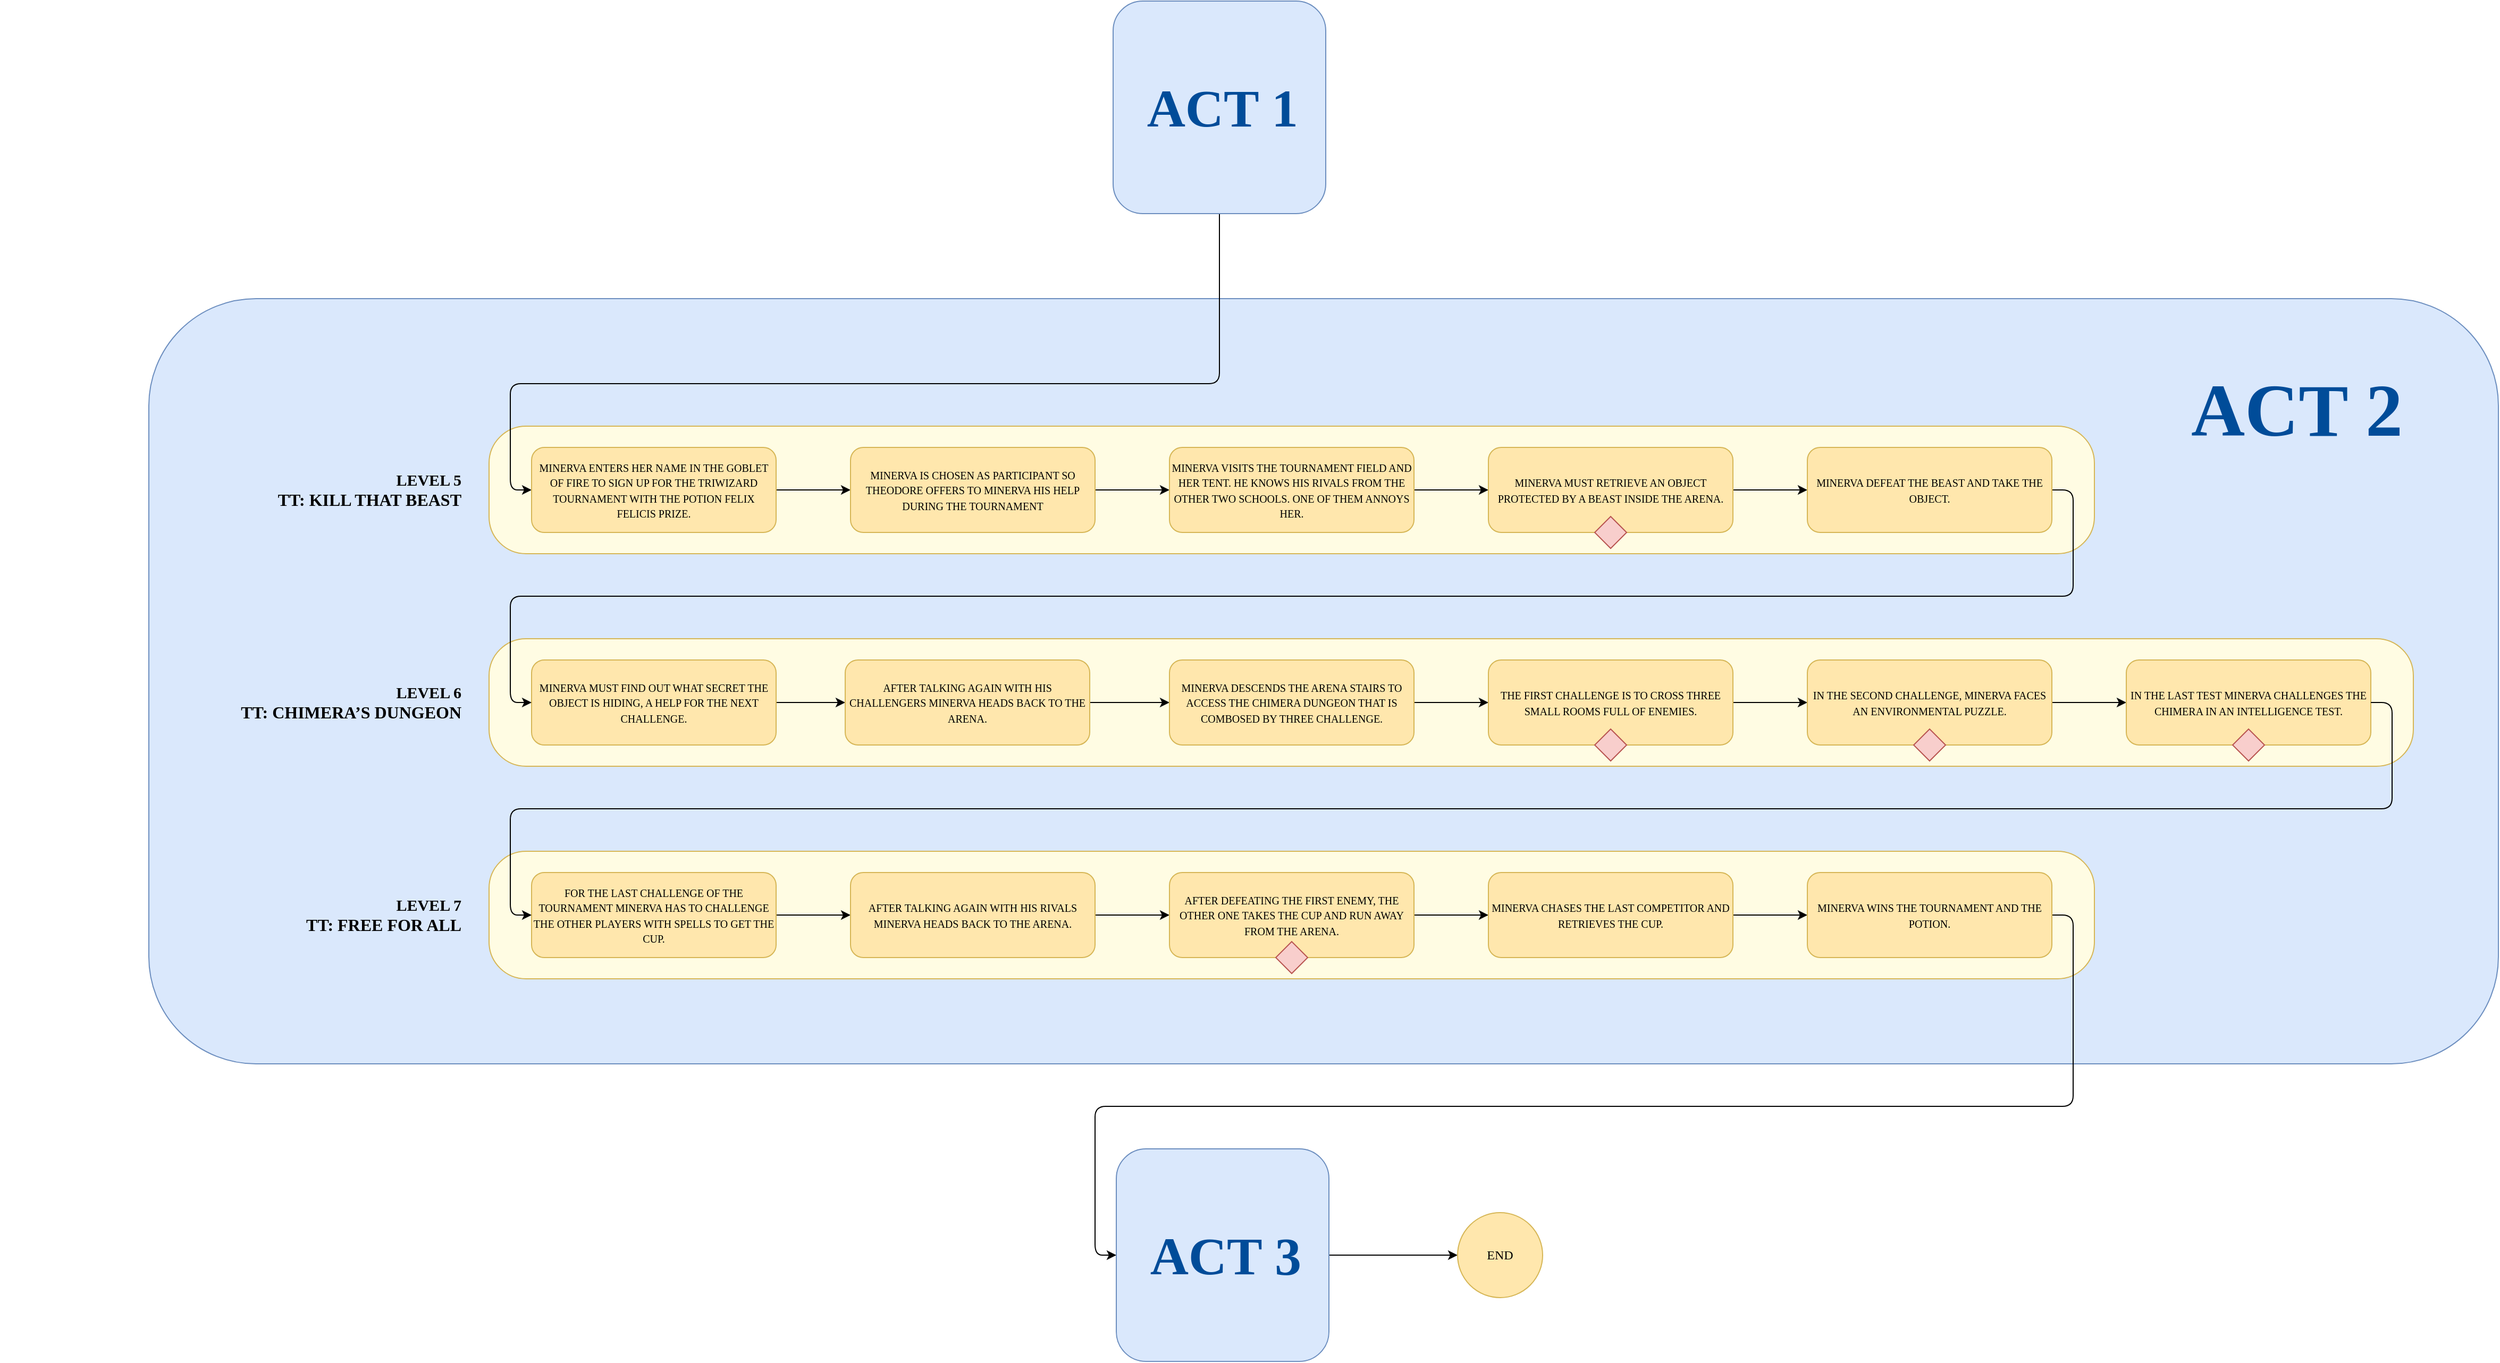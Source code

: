 <mxfile version="13.8.7" type="google"><diagram id="djIPAANchShEJE_sZsIb" name="Page-1"><mxGraphModel dx="4393" dy="1786" grid="1" gridSize="10" guides="1" tooltips="1" connect="1" arrows="1" fold="1" page="1" pageScale="1" pageWidth="827" pageHeight="1169" math="0" shadow="0"><root><mxCell id="0"/><mxCell id="1" parent="0"/><mxCell id="OY9GQjaEpWCMak6lqlGb-1" value="" style="rounded=1;whiteSpace=wrap;html=1;glass=0;sketch=0;shadow=0;arcSize=14;strokeColor=#6c8ebf;fillColor=#DAE8FC;" vertex="1" parent="1"><mxGeometry x="-80" y="1440" width="2210" height="720" as="geometry"/></mxCell><mxCell id="OY9GQjaEpWCMak6lqlGb-2" value="" style="rounded=1;whiteSpace=wrap;html=1;glass=0;sketch=0;shadow=0;arcSize=29;strokeColor=#d6b656;fillColor=#FFFCE3;" vertex="1" parent="1"><mxGeometry x="240" y="1560" width="1510" height="120" as="geometry"/></mxCell><mxCell id="OY9GQjaEpWCMak6lqlGb-3" style="edgeStyle=orthogonalEdgeStyle;rounded=1;orthogonalLoop=1;jettySize=auto;html=1;entryX=0;entryY=0.5;entryDx=0;entryDy=0;fontFamily=Comfortaa;fontSource=https%3A%2F%2Ffonts.googleapis.com%2Fcss%3Ffamily%3DComfortaa;exitX=0.5;exitY=1;exitDx=0;exitDy=0;" edge="1" parent="1" source="OY9GQjaEpWCMak6lqlGb-75" target="OY9GQjaEpWCMak6lqlGb-6"><mxGeometry relative="1" as="geometry"><Array as="points"><mxPoint x="927" y="1520"/><mxPoint x="260" y="1520"/><mxPoint x="260" y="1620"/></Array><mxPoint x="695" y="1500" as="sourcePoint"/></mxGeometry></mxCell><mxCell id="OY9GQjaEpWCMak6lqlGb-5" style="edgeStyle=orthogonalEdgeStyle;rounded=0;orthogonalLoop=1;jettySize=auto;html=1;exitX=1;exitY=0.5;exitDx=0;exitDy=0;entryX=0;entryY=0.5;entryDx=0;entryDy=0;" edge="1" parent="1" source="OY9GQjaEpWCMak6lqlGb-6" target="OY9GQjaEpWCMak6lqlGb-8"><mxGeometry relative="1" as="geometry"/></mxCell><mxCell id="OY9GQjaEpWCMak6lqlGb-6" value="&lt;font face=&quot;comfortaa&quot;&gt;&lt;span style=&quot;font-size: 10px&quot;&gt;MINERVA ENTERS HER NAME IN THE GOBLET OF FIRE TO SIGN UP FOR THE TRIWIZARD TOURNAMENT WITH THE POTION FELIX FELICIS PRIZE.&lt;/span&gt;&lt;/font&gt;" style="rounded=1;whiteSpace=wrap;html=1;strokeColor=#d6b656;fillColor=#FFE7AD;align=center;perimeterSpacing=0;spacingTop=0;shadow=0;" vertex="1" parent="1"><mxGeometry x="280" y="1580" width="230" height="80" as="geometry"/></mxCell><mxCell id="OY9GQjaEpWCMak6lqlGb-7" style="edgeStyle=orthogonalEdgeStyle;rounded=0;orthogonalLoop=1;jettySize=auto;html=1;exitX=1;exitY=0.5;exitDx=0;exitDy=0;entryX=0;entryY=0.5;entryDx=0;entryDy=0;" edge="1" parent="1" source="OY9GQjaEpWCMak6lqlGb-8" target="OY9GQjaEpWCMak6lqlGb-9"><mxGeometry relative="1" as="geometry"/></mxCell><mxCell id="OY9GQjaEpWCMak6lqlGb-8" value="&lt;font style=&quot;font-size: 10px&quot; face=&quot;Comfortaa&quot; data-font-src=&quot;https://fonts.googleapis.com/css?family=Comfortaa&quot;&gt;MINERVA IS CHOSEN AS PARTICIPANT SO THEODORE OFFERS TO MINERVA HIS HELP DURING THE TOURNAMENT&lt;/font&gt;" style="rounded=1;whiteSpace=wrap;html=1;strokeColor=#d6b656;fillColor=#FFE7AD;align=center;perimeterSpacing=0;spacingTop=0;shadow=0;" vertex="1" parent="1"><mxGeometry x="580" y="1580" width="230" height="80" as="geometry"/></mxCell><mxCell id="OY9GQjaEpWCMak6lqlGb-78" style="edgeStyle=orthogonalEdgeStyle;rounded=0;orthogonalLoop=1;jettySize=auto;html=1;exitX=1;exitY=0.5;exitDx=0;exitDy=0;entryX=0;entryY=0.5;entryDx=0;entryDy=0;" edge="1" parent="1" source="OY9GQjaEpWCMak6lqlGb-9" target="OY9GQjaEpWCMak6lqlGb-77"><mxGeometry relative="1" as="geometry"/></mxCell><mxCell id="OY9GQjaEpWCMak6lqlGb-9" value="&lt;font face=&quot;comfortaa&quot;&gt;&lt;span style=&quot;font-size: 10px&quot;&gt;MINERVA VISITS THE TOURNAMENT FIELD AND HER TENT. HE KNOWS HIS RIVALS FROM THE OTHER TWO SCHOOLS. ONE OF THEM ANNOYS HER.&lt;/span&gt;&lt;/font&gt;" style="rounded=1;whiteSpace=wrap;html=1;strokeColor=#d6b656;fillColor=#FFE7AD;align=center;perimeterSpacing=0;spacingTop=0;shadow=0;" vertex="1" parent="1"><mxGeometry x="880" y="1580" width="230" height="80" as="geometry"/></mxCell><mxCell id="OY9GQjaEpWCMak6lqlGb-10" value="&lt;font style=&quot;font-size: 15px&quot;&gt;&lt;b&gt;LEVEL 5&lt;br&gt;&lt;/b&gt;&lt;span id=&quot;docs-internal-guid-96945d4b-7fff-3005-2ca5-67030a1a33d7&quot;&gt;&lt;span style=&quot;font-size: 12pt ; font-family: &amp;#34;comfortaa&amp;#34; , cursive ; background-color: transparent ; font-weight: 700 ; vertical-align: baseline&quot;&gt;TT: KILL THAT BEAST&lt;/span&gt;&lt;/span&gt;&lt;b&gt;&lt;br&gt;&lt;/b&gt;&lt;/font&gt;" style="text;html=1;strokeColor=none;fillColor=none;align=right;verticalAlign=middle;whiteSpace=wrap;rounded=0;shadow=0;fontFamily=Comfortaa;fontSource=https%3A%2F%2Ffonts.googleapis.com%2Fcss%3Ffamily%3DComfortaa;" vertex="1" parent="1"><mxGeometry x="-220" y="1610" width="436" height="20" as="geometry"/></mxCell><mxCell id="OY9GQjaEpWCMak6lqlGb-11" value="" style="rounded=1;whiteSpace=wrap;html=1;glass=0;sketch=0;shadow=0;arcSize=29;strokeColor=#d6b656;fillColor=#FFFCE3;" vertex="1" parent="1"><mxGeometry x="240" y="1760" width="1810" height="120" as="geometry"/></mxCell><mxCell id="OY9GQjaEpWCMak6lqlGb-12" value="&lt;font&gt;&lt;b&gt;&lt;span style=&quot;font-size: 15px&quot;&gt;LEVEL 6&lt;br&gt;&lt;div&gt;&lt;span style=&quot;font-weight: normal&quot; id=&quot;docs-internal-guid-5c2ebdb3-7fff-c2d7-bf4a-fe7becda3f23&quot;&gt;&lt;span style=&quot;font-size: 12pt ; font-family: &amp;#34;comfortaa&amp;#34; , cursive ; background-color: transparent ; font-weight: 700 ; vertical-align: baseline&quot;&gt;TT: CHIMERA’S DUNGEON&lt;/span&gt;&lt;/span&gt;&lt;br&gt;&lt;/div&gt;&lt;/span&gt;&lt;/b&gt;&lt;/font&gt;" style="text;html=1;strokeColor=none;fillColor=none;align=right;verticalAlign=middle;whiteSpace=wrap;rounded=0;shadow=0;fontFamily=Comfortaa;fontSource=https%3A%2F%2Ffonts.googleapis.com%2Fcss%3Ffamily%3DComfortaa;" vertex="1" parent="1"><mxGeometry x="-220" y="1810" width="436" height="20" as="geometry"/></mxCell><mxCell id="OY9GQjaEpWCMak6lqlGb-13" style="edgeStyle=orthogonalEdgeStyle;rounded=1;orthogonalLoop=1;jettySize=auto;html=1;exitX=1;exitY=0.5;exitDx=0;exitDy=0;entryX=0;entryY=0.5;entryDx=0;entryDy=0;fontFamily=Comfortaa;fontSource=https%3A%2F%2Ffonts.googleapis.com%2Fcss%3Ffamily%3DComfortaa;" edge="1" parent="1" source="OY9GQjaEpWCMak6lqlGb-14" target="OY9GQjaEpWCMak6lqlGb-17"><mxGeometry relative="1" as="geometry"/></mxCell><mxCell id="OY9GQjaEpWCMak6lqlGb-14" value="&lt;font face=&quot;comfortaa&quot;&gt;&lt;span style=&quot;font-size: 10px&quot;&gt;MINERVA MUST FIND OUT WHAT SECRET THE OBJECT IS HIDING, A HELP FOR THE NEXT CHALLENGE.&lt;/span&gt;&lt;/font&gt;" style="rounded=1;whiteSpace=wrap;html=1;strokeColor=#d6b656;fillColor=#FFE7AD;align=center;perimeterSpacing=0;spacingTop=0;shadow=0;" vertex="1" parent="1"><mxGeometry x="280" y="1780" width="230" height="80" as="geometry"/></mxCell><mxCell id="OY9GQjaEpWCMak6lqlGb-16" style="edgeStyle=orthogonalEdgeStyle;rounded=1;orthogonalLoop=1;jettySize=auto;html=1;exitX=1;exitY=0.5;exitDx=0;exitDy=0;entryX=0;entryY=0.5;entryDx=0;entryDy=0;fontFamily=Comfortaa;fontSource=https%3A%2F%2Ffonts.googleapis.com%2Fcss%3Ffamily%3DComfortaa;" edge="1" parent="1" source="OY9GQjaEpWCMak6lqlGb-17" target="OY9GQjaEpWCMak6lqlGb-19"><mxGeometry relative="1" as="geometry"/></mxCell><mxCell id="OY9GQjaEpWCMak6lqlGb-17" value="&lt;font face=&quot;comfortaa&quot;&gt;&lt;span style=&quot;font-size: 10px&quot;&gt;AFTER TALKING AGAIN WITH HIS CHALLENGERS MINERVA HEADS BACK TO THE ARENA.&lt;/span&gt;&lt;/font&gt;" style="rounded=1;whiteSpace=wrap;html=1;strokeColor=#d6b656;fillColor=#FFE7AD;align=center;perimeterSpacing=0;spacingTop=0;shadow=0;" vertex="1" parent="1"><mxGeometry x="575" y="1780" width="230" height="80" as="geometry"/></mxCell><mxCell id="OY9GQjaEpWCMak6lqlGb-18" style="edgeStyle=orthogonalEdgeStyle;rounded=1;orthogonalLoop=1;jettySize=auto;html=1;exitX=1;exitY=0.5;exitDx=0;exitDy=0;entryX=0;entryY=0.5;entryDx=0;entryDy=0;fontFamily=Comfortaa;fontSource=https%3A%2F%2Ffonts.googleapis.com%2Fcss%3Ffamily%3DComfortaa;" edge="1" parent="1" source="OY9GQjaEpWCMak6lqlGb-19" target="OY9GQjaEpWCMak6lqlGb-22"><mxGeometry relative="1" as="geometry"/></mxCell><mxCell id="OY9GQjaEpWCMak6lqlGb-19" value="&lt;font face=&quot;comfortaa&quot;&gt;&lt;span style=&quot;font-size: 10px&quot;&gt;MINERVA DESCENDS THE ARENA STAIRS TO ACCESS THE CHIMERA DUNGEON THAT IS COMBOSED BY THREE CHALLENGE.&lt;/span&gt;&lt;/font&gt;" style="rounded=1;whiteSpace=wrap;html=1;strokeColor=#d6b656;fillColor=#FFE7AD;align=center;perimeterSpacing=0;spacingTop=0;shadow=0;" vertex="1" parent="1"><mxGeometry x="880" y="1780" width="230" height="80" as="geometry"/></mxCell><mxCell id="OY9GQjaEpWCMak6lqlGb-21" style="edgeStyle=orthogonalEdgeStyle;rounded=1;orthogonalLoop=1;jettySize=auto;html=1;exitX=1;exitY=0.5;exitDx=0;exitDy=0;entryX=0;entryY=0.5;entryDx=0;entryDy=0;fontFamily=Comfortaa;fontSource=https%3A%2F%2Ffonts.googleapis.com%2Fcss%3Ffamily%3DComfortaa;" edge="1" parent="1" source="OY9GQjaEpWCMak6lqlGb-22" target="OY9GQjaEpWCMak6lqlGb-23"><mxGeometry relative="1" as="geometry"/></mxCell><mxCell id="OY9GQjaEpWCMak6lqlGb-22" value="&lt;font face=&quot;comfortaa&quot;&gt;&lt;span style=&quot;font-size: 10px&quot;&gt;THE FIRST CHALLENGE IS TO CROSS THREE SMALL ROOMS FULL OF ENEMIES.&lt;/span&gt;&lt;/font&gt;" style="rounded=1;whiteSpace=wrap;html=1;strokeColor=#d6b656;fillColor=#FFE7AD;align=center;perimeterSpacing=0;spacingTop=0;shadow=0;" vertex="1" parent="1"><mxGeometry x="1180" y="1780" width="230" height="80" as="geometry"/></mxCell><mxCell id="OY9GQjaEpWCMak6lqlGb-85" style="edgeStyle=orthogonalEdgeStyle;rounded=1;orthogonalLoop=1;jettySize=auto;html=1;exitX=1;exitY=0.5;exitDx=0;exitDy=0;entryX=0;entryY=0.5;entryDx=0;entryDy=0;" edge="1" parent="1" source="OY9GQjaEpWCMak6lqlGb-23" target="OY9GQjaEpWCMak6lqlGb-84"><mxGeometry relative="1" as="geometry"/></mxCell><mxCell id="OY9GQjaEpWCMak6lqlGb-23" value="&lt;font face=&quot;comfortaa&quot;&gt;&lt;span style=&quot;font-size: 10px&quot;&gt;IN THE SECOND CHALLENGE, MINERVA FACES AN ENVIRONMENTAL PUZZLE.&lt;/span&gt;&lt;/font&gt;" style="rounded=1;whiteSpace=wrap;html=1;strokeColor=#d6b656;fillColor=#FFE7AD;align=center;perimeterSpacing=0;spacingTop=0;shadow=0;" vertex="1" parent="1"><mxGeometry x="1480" y="1780" width="230" height="80" as="geometry"/></mxCell><mxCell id="OY9GQjaEpWCMak6lqlGb-60" value="&lt;b style=&quot;font-size: 70px&quot;&gt;&lt;font color=&quot;#004c99&quot;&gt;&lt;font style=&quot;font-size: 70px&quot;&gt;ACT 2&lt;/font&gt;&lt;/font&gt;&lt;/b&gt;" style="text;html=1;strokeColor=none;fillColor=none;align=right;verticalAlign=middle;whiteSpace=wrap;rounded=0;shadow=0;fontFamily=Comfortaa;fontSource=https%3A%2F%2Ffonts.googleapis.com%2Fcss%3Ffamily%3DComfortaa;" vertex="1" parent="1"><mxGeometry x="1820" y="1500" width="222" height="90" as="geometry"/></mxCell><mxCell id="OY9GQjaEpWCMak6lqlGb-62" style="edgeStyle=orthogonalEdgeStyle;rounded=1;orthogonalLoop=1;jettySize=auto;html=1;exitX=1;exitY=0.5;exitDx=0;exitDy=0;entryX=0;entryY=0.5;entryDx=0;entryDy=0;fontFamily=Comfortaa;fontSource=https%3A%2F%2Ffonts.googleapis.com%2Fcss%3Ffamily%3DComfortaa;" edge="1" parent="1" source="OY9GQjaEpWCMak6lqlGb-63" target="OY9GQjaEpWCMak6lqlGb-65"><mxGeometry relative="1" as="geometry"/></mxCell><mxCell id="OY9GQjaEpWCMak6lqlGb-63" value="" style="rounded=1;whiteSpace=wrap;html=1;glass=0;sketch=0;shadow=0;arcSize=14;fillColor=#dae8fc;strokeColor=#6c8ebf;" vertex="1" parent="1"><mxGeometry x="830" y="2240" width="200" height="200" as="geometry"/></mxCell><mxCell id="OY9GQjaEpWCMak6lqlGb-64" value="&lt;b style=&quot;font-size: 50px&quot;&gt;&lt;font color=&quot;#004c99&quot; style=&quot;font-size: 50px&quot;&gt;&lt;font style=&quot;font-size: 50px&quot;&gt;ACT 3&lt;/font&gt;&lt;/font&gt;&lt;/b&gt;" style="text;html=1;strokeColor=none;fillColor=none;align=right;verticalAlign=middle;whiteSpace=wrap;rounded=0;shadow=0;fontFamily=Comfortaa;fontSource=https%3A%2F%2Ffonts.googleapis.com%2Fcss%3Ffamily%3DComfortaa;" vertex="1" parent="1"><mxGeometry x="854" y="2295" width="152" height="90" as="geometry"/></mxCell><mxCell id="OY9GQjaEpWCMak6lqlGb-65" value="&lt;font face=&quot;Comfortaa&quot;&gt;END&lt;/font&gt;" style="ellipse;whiteSpace=wrap;html=1;aspect=fixed;strokeColor=#d6b656;fillColor=#FFE7AD;" vertex="1" parent="1"><mxGeometry x="1151" y="2300" width="80" height="80" as="geometry"/></mxCell><mxCell id="OY9GQjaEpWCMak6lqlGb-75" value="" style="rounded=1;whiteSpace=wrap;html=1;glass=0;sketch=0;shadow=0;arcSize=14;fillColor=#dae8fc;strokeColor=#6c8ebf;" vertex="1" parent="1"><mxGeometry x="827" y="1160" width="200" height="200" as="geometry"/></mxCell><mxCell id="OY9GQjaEpWCMak6lqlGb-76" value="&lt;b style=&quot;font-size: 50px&quot;&gt;&lt;font color=&quot;#004c99&quot; style=&quot;font-size: 50px&quot;&gt;&lt;font style=&quot;font-size: 50px&quot;&gt;ACT 1&lt;/font&gt;&lt;/font&gt;&lt;/b&gt;" style="text;html=1;strokeColor=none;fillColor=none;align=right;verticalAlign=middle;whiteSpace=wrap;rounded=0;shadow=0;fontFamily=Comfortaa;fontSource=https%3A%2F%2Ffonts.googleapis.com%2Fcss%3Ffamily%3DComfortaa;" vertex="1" parent="1"><mxGeometry x="851" y="1215" width="152" height="90" as="geometry"/></mxCell><mxCell id="OY9GQjaEpWCMak6lqlGb-80" style="edgeStyle=orthogonalEdgeStyle;rounded=0;orthogonalLoop=1;jettySize=auto;html=1;exitX=1;exitY=0.5;exitDx=0;exitDy=0;" edge="1" parent="1" source="OY9GQjaEpWCMak6lqlGb-77" target="OY9GQjaEpWCMak6lqlGb-79"><mxGeometry relative="1" as="geometry"/></mxCell><mxCell id="OY9GQjaEpWCMak6lqlGb-77" value="&lt;font face=&quot;comfortaa&quot;&gt;&lt;span style=&quot;font-size: 10px&quot;&gt;MINERVA MUST RETRIEVE AN OBJECT PROTECTED BY A BEAST INSIDE THE ARENA.&lt;/span&gt;&lt;/font&gt;" style="rounded=1;whiteSpace=wrap;html=1;strokeColor=#d6b656;fillColor=#FFE7AD;align=center;perimeterSpacing=0;spacingTop=0;shadow=0;" vertex="1" parent="1"><mxGeometry x="1180" y="1580" width="230" height="80" as="geometry"/></mxCell><mxCell id="OY9GQjaEpWCMak6lqlGb-81" style="edgeStyle=orthogonalEdgeStyle;rounded=1;orthogonalLoop=1;jettySize=auto;html=1;exitX=1;exitY=0.5;exitDx=0;exitDy=0;entryX=0;entryY=0.5;entryDx=0;entryDy=0;" edge="1" parent="1" source="OY9GQjaEpWCMak6lqlGb-79" target="OY9GQjaEpWCMak6lqlGb-14"><mxGeometry relative="1" as="geometry"/></mxCell><mxCell id="OY9GQjaEpWCMak6lqlGb-79" value="&lt;font face=&quot;comfortaa&quot;&gt;&lt;span style=&quot;font-size: 10px&quot;&gt;MINERVA DEFEAT THE BEAST AND TAKE THE OBJECT.&lt;/span&gt;&lt;/font&gt;" style="rounded=1;whiteSpace=wrap;html=1;strokeColor=#d6b656;fillColor=#FFE7AD;align=center;perimeterSpacing=0;spacingTop=0;shadow=0;" vertex="1" parent="1"><mxGeometry x="1480" y="1580" width="230" height="80" as="geometry"/></mxCell><mxCell id="OY9GQjaEpWCMak6lqlGb-82" value="" style="rhombus;whiteSpace=wrap;html=1;shadow=0;fontFamily=Comfortaa;fontSource=https%3A%2F%2Ffonts.googleapis.com%2Fcss%3Ffamily%3DComfortaa;fillColor=#f8cecc;strokeColor=#b85450;" vertex="1" parent="1"><mxGeometry x="1280" y="1645" width="30" height="30" as="geometry"/></mxCell><mxCell id="OY9GQjaEpWCMak6lqlGb-83" value="" style="rhombus;whiteSpace=wrap;html=1;shadow=0;fontFamily=Comfortaa;fontSource=https%3A%2F%2Ffonts.googleapis.com%2Fcss%3Ffamily%3DComfortaa;fillColor=#f8cecc;strokeColor=#b85450;" vertex="1" parent="1"><mxGeometry x="1280" y="1845" width="30" height="30" as="geometry"/></mxCell><mxCell id="OY9GQjaEpWCMak6lqlGb-84" value="&lt;font face=&quot;comfortaa&quot;&gt;&lt;span style=&quot;font-size: 10px&quot;&gt;IN THE LAST TEST MINERVA CHALLENGES THE CHIMERA IN AN INTELLIGENCE TEST.&lt;/span&gt;&lt;/font&gt;" style="rounded=1;whiteSpace=wrap;html=1;strokeColor=#d6b656;fillColor=#FFE7AD;align=center;perimeterSpacing=0;spacingTop=0;shadow=0;" vertex="1" parent="1"><mxGeometry x="1780" y="1780" width="230" height="80" as="geometry"/></mxCell><mxCell id="OY9GQjaEpWCMak6lqlGb-86" value="" style="rhombus;whiteSpace=wrap;html=1;shadow=0;fontFamily=Comfortaa;fontSource=https%3A%2F%2Ffonts.googleapis.com%2Fcss%3Ffamily%3DComfortaa;fillColor=#f8cecc;strokeColor=#b85450;" vertex="1" parent="1"><mxGeometry x="1580" y="1845" width="30" height="30" as="geometry"/></mxCell><mxCell id="OY9GQjaEpWCMak6lqlGb-87" value="" style="rhombus;whiteSpace=wrap;html=1;shadow=0;fontFamily=Comfortaa;fontSource=https%3A%2F%2Ffonts.googleapis.com%2Fcss%3Ffamily%3DComfortaa;fillColor=#f8cecc;strokeColor=#b85450;" vertex="1" parent="1"><mxGeometry x="1880" y="1845" width="30" height="30" as="geometry"/></mxCell><mxCell id="OY9GQjaEpWCMak6lqlGb-88" value="" style="rounded=1;whiteSpace=wrap;html=1;glass=0;sketch=0;shadow=0;arcSize=29;strokeColor=#d6b656;fillColor=#FFFCE3;" vertex="1" parent="1"><mxGeometry x="240" y="1960" width="1510" height="120" as="geometry"/></mxCell><mxCell id="OY9GQjaEpWCMak6lqlGb-89" style="edgeStyle=orthogonalEdgeStyle;rounded=0;orthogonalLoop=1;jettySize=auto;html=1;exitX=1;exitY=0.5;exitDx=0;exitDy=0;entryX=0;entryY=0.5;entryDx=0;entryDy=0;" edge="1" parent="1" source="OY9GQjaEpWCMak6lqlGb-90" target="OY9GQjaEpWCMak6lqlGb-92"><mxGeometry relative="1" as="geometry"/></mxCell><mxCell id="OY9GQjaEpWCMak6lqlGb-90" value="&lt;font face=&quot;comfortaa&quot;&gt;&lt;span style=&quot;font-size: 10px&quot;&gt;FOR THE LAST CHALLENGE OF THE TOURNAMENT MINERVA HAS TO CHALLENGE THE OTHER PLAYERS WITH SPELLS TO GET THE CUP.&lt;/span&gt;&lt;/font&gt;" style="rounded=1;whiteSpace=wrap;html=1;strokeColor=#d6b656;fillColor=#FFE7AD;align=center;perimeterSpacing=0;spacingTop=0;shadow=0;" vertex="1" parent="1"><mxGeometry x="280" y="1980" width="230" height="80" as="geometry"/></mxCell><mxCell id="OY9GQjaEpWCMak6lqlGb-91" style="edgeStyle=orthogonalEdgeStyle;rounded=0;orthogonalLoop=1;jettySize=auto;html=1;exitX=1;exitY=0.5;exitDx=0;exitDy=0;entryX=0;entryY=0.5;entryDx=0;entryDy=0;" edge="1" parent="1" source="OY9GQjaEpWCMak6lqlGb-92" target="OY9GQjaEpWCMak6lqlGb-94"><mxGeometry relative="1" as="geometry"/></mxCell><mxCell id="OY9GQjaEpWCMak6lqlGb-92" value="&lt;span style=&quot;font-family: &amp;#34;comfortaa&amp;#34; ; font-size: 10px&quot;&gt;AFTER TALKING AGAIN WITH HIS RIVALS MINERVA HEADS BACK TO THE ARENA.&lt;/span&gt;" style="rounded=1;whiteSpace=wrap;html=1;strokeColor=#d6b656;fillColor=#FFE7AD;align=center;perimeterSpacing=0;spacingTop=0;shadow=0;" vertex="1" parent="1"><mxGeometry x="580" y="1980" width="230" height="80" as="geometry"/></mxCell><mxCell id="OY9GQjaEpWCMak6lqlGb-93" style="edgeStyle=orthogonalEdgeStyle;rounded=0;orthogonalLoop=1;jettySize=auto;html=1;exitX=1;exitY=0.5;exitDx=0;exitDy=0;entryX=0;entryY=0.5;entryDx=0;entryDy=0;" edge="1" parent="1" source="OY9GQjaEpWCMak6lqlGb-94" target="OY9GQjaEpWCMak6lqlGb-96"><mxGeometry relative="1" as="geometry"/></mxCell><mxCell id="OY9GQjaEpWCMak6lqlGb-94" value="&lt;font face=&quot;comfortaa&quot;&gt;&lt;span style=&quot;font-size: 10px&quot;&gt;AFTER DEFEATING THE FIRST ENEMY, THE OTHER ONE TAKES THE CUP AND RUN AWAY FROM THE ARENA.&lt;/span&gt;&lt;/font&gt;" style="rounded=1;whiteSpace=wrap;html=1;strokeColor=#d6b656;fillColor=#FFE7AD;align=center;perimeterSpacing=0;spacingTop=0;shadow=0;" vertex="1" parent="1"><mxGeometry x="880" y="1980" width="230" height="80" as="geometry"/></mxCell><mxCell id="OY9GQjaEpWCMak6lqlGb-95" style="edgeStyle=orthogonalEdgeStyle;rounded=0;orthogonalLoop=1;jettySize=auto;html=1;exitX=1;exitY=0.5;exitDx=0;exitDy=0;" edge="1" parent="1" source="OY9GQjaEpWCMak6lqlGb-96" target="OY9GQjaEpWCMak6lqlGb-97"><mxGeometry relative="1" as="geometry"/></mxCell><mxCell id="OY9GQjaEpWCMak6lqlGb-96" value="&lt;font face=&quot;comfortaa&quot;&gt;&lt;span style=&quot;font-size: 10px&quot;&gt;MINERVA CHASES THE LAST COMPETITOR AND RETRIEVES THE CUP.&lt;/span&gt;&lt;/font&gt;" style="rounded=1;whiteSpace=wrap;html=1;strokeColor=#d6b656;fillColor=#FFE7AD;align=center;perimeterSpacing=0;spacingTop=0;shadow=0;" vertex="1" parent="1"><mxGeometry x="1180" y="1980" width="230" height="80" as="geometry"/></mxCell><mxCell id="OY9GQjaEpWCMak6lqlGb-101" style="edgeStyle=orthogonalEdgeStyle;rounded=1;orthogonalLoop=1;jettySize=auto;html=1;exitX=1;exitY=0.5;exitDx=0;exitDy=0;entryX=0;entryY=0.5;entryDx=0;entryDy=0;" edge="1" parent="1" source="OY9GQjaEpWCMak6lqlGb-97" target="OY9GQjaEpWCMak6lqlGb-63"><mxGeometry relative="1" as="geometry"><Array as="points"><mxPoint x="1730" y="2020"/><mxPoint x="1730" y="2200"/><mxPoint x="810" y="2200"/><mxPoint x="810" y="2340"/></Array></mxGeometry></mxCell><mxCell id="OY9GQjaEpWCMak6lqlGb-97" value="&lt;font face=&quot;comfortaa&quot;&gt;&lt;span style=&quot;font-size: 10px&quot;&gt;MINERVA WINS THE TOURNAMENT AND THE POTION.&lt;/span&gt;&lt;/font&gt;" style="rounded=1;whiteSpace=wrap;html=1;strokeColor=#d6b656;fillColor=#FFE7AD;align=center;perimeterSpacing=0;spacingTop=0;shadow=0;" vertex="1" parent="1"><mxGeometry x="1480" y="1980" width="230" height="80" as="geometry"/></mxCell><mxCell id="OY9GQjaEpWCMak6lqlGb-98" value="" style="rhombus;whiteSpace=wrap;html=1;shadow=0;fontFamily=Comfortaa;fontSource=https%3A%2F%2Ffonts.googleapis.com%2Fcss%3Ffamily%3DComfortaa;fillColor=#f8cecc;strokeColor=#b85450;" vertex="1" parent="1"><mxGeometry x="980" y="2045" width="30" height="30" as="geometry"/></mxCell><mxCell id="OY9GQjaEpWCMak6lqlGb-99" value="&lt;font&gt;&lt;b&gt;&lt;span style=&quot;font-size: 15px&quot;&gt;LEVEL 7&lt;br&gt;&lt;div&gt;&lt;/div&gt;&lt;/span&gt;&lt;/b&gt;&lt;/font&gt;&lt;span id=&quot;docs-internal-guid-4aa29dc3-7fff-0aab-044d-f8335d5e2e7b&quot;&gt;&lt;span style=&quot;font-size: 12pt ; font-family: &amp;#34;comfortaa&amp;#34; , cursive ; background-color: transparent ; font-weight: 700 ; vertical-align: baseline&quot;&gt;TT: FREE FOR ALL&lt;/span&gt;&lt;/span&gt;" style="text;html=1;strokeColor=none;fillColor=none;align=right;verticalAlign=middle;whiteSpace=wrap;rounded=0;shadow=0;fontFamily=Comfortaa;fontSource=https%3A%2F%2Ffonts.googleapis.com%2Fcss%3Ffamily%3DComfortaa;" vertex="1" parent="1"><mxGeometry x="-220" y="2010" width="436" height="20" as="geometry"/></mxCell><mxCell id="OY9GQjaEpWCMak6lqlGb-100" style="edgeStyle=orthogonalEdgeStyle;rounded=1;orthogonalLoop=1;jettySize=auto;html=1;exitX=1;exitY=0.5;exitDx=0;exitDy=0;entryX=0;entryY=0.5;entryDx=0;entryDy=0;" edge="1" parent="1" source="OY9GQjaEpWCMak6lqlGb-84" target="OY9GQjaEpWCMak6lqlGb-90"><mxGeometry relative="1" as="geometry"/></mxCell></root></mxGraphModel></diagram></mxfile>